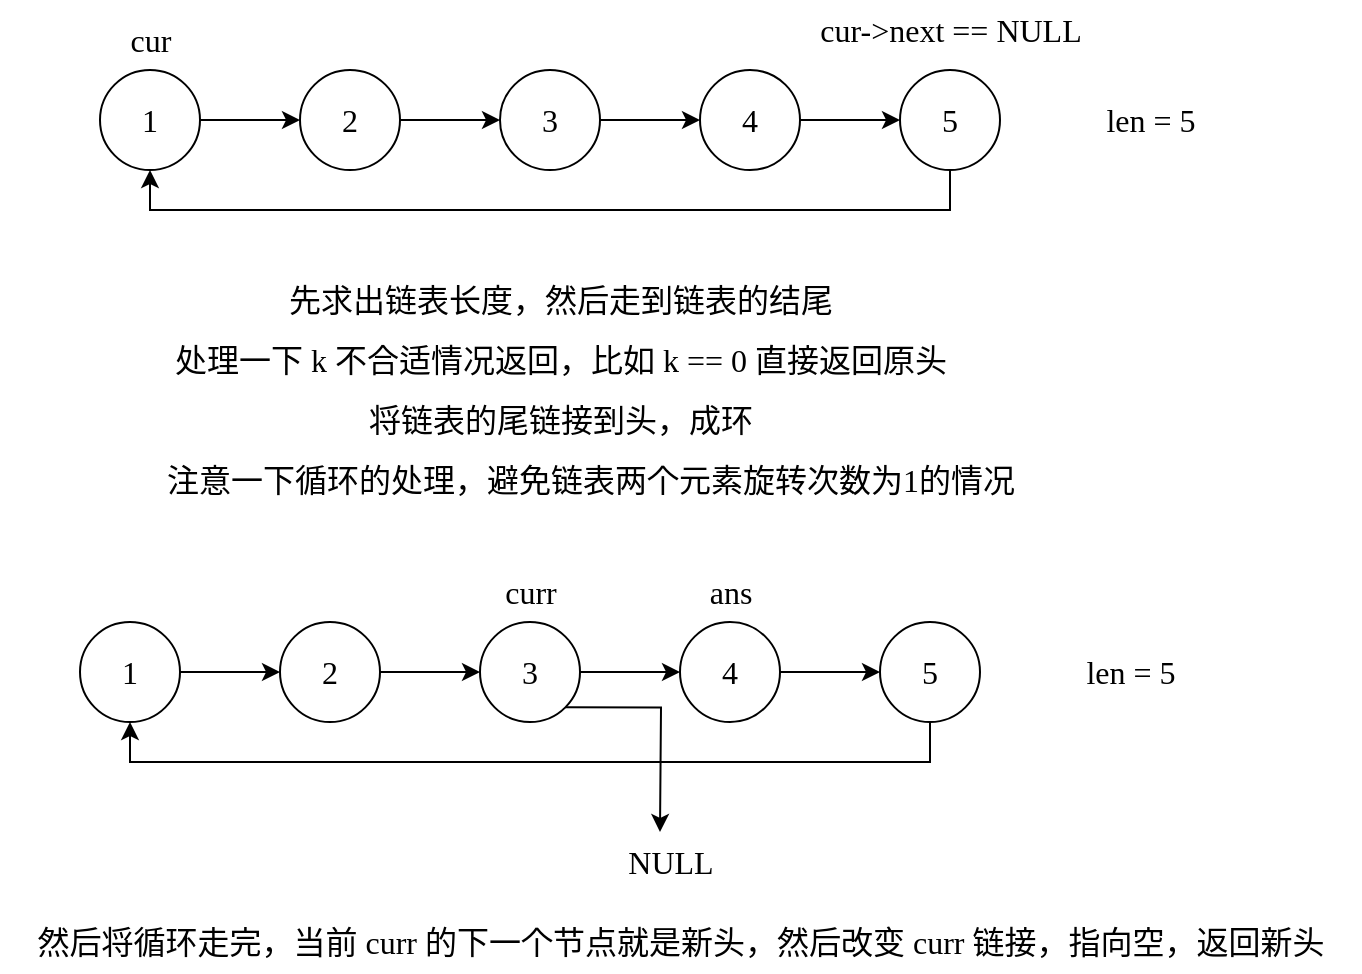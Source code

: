 <mxfile version="20.2.3" type="device"><diagram id="v0E9nZJL-T4KBpENsn3o" name="第 1 页"><mxGraphModel dx="1038" dy="641" grid="1" gridSize="10" guides="1" tooltips="1" connect="1" arrows="1" fold="1" page="1" pageScale="1" pageWidth="1900" pageHeight="5000" math="0" shadow="0"><root><mxCell id="0"/><mxCell id="1" parent="0"/><mxCell id="owNSsWYL3sn9hPyQM_Cm-3" value="" style="edgeStyle=orthogonalEdgeStyle;rounded=0;orthogonalLoop=1;jettySize=auto;html=1;fontFamily=Comic Sans MS;fontSize=16;" edge="1" parent="1" source="owNSsWYL3sn9hPyQM_Cm-4" target="owNSsWYL3sn9hPyQM_Cm-6"><mxGeometry relative="1" as="geometry"/></mxCell><mxCell id="owNSsWYL3sn9hPyQM_Cm-4" value="1" style="ellipse;whiteSpace=wrap;html=1;aspect=fixed;fontSize=16;fontFamily=Comic Sans MS;" vertex="1" parent="1"><mxGeometry x="310" y="240" width="50" height="50" as="geometry"/></mxCell><mxCell id="owNSsWYL3sn9hPyQM_Cm-5" value="" style="edgeStyle=orthogonalEdgeStyle;rounded=0;orthogonalLoop=1;jettySize=auto;html=1;fontFamily=Comic Sans MS;fontSize=16;" edge="1" parent="1" source="owNSsWYL3sn9hPyQM_Cm-6" target="owNSsWYL3sn9hPyQM_Cm-8"><mxGeometry relative="1" as="geometry"/></mxCell><mxCell id="owNSsWYL3sn9hPyQM_Cm-6" value="2" style="ellipse;whiteSpace=wrap;html=1;aspect=fixed;fontSize=16;fontFamily=Comic Sans MS;" vertex="1" parent="1"><mxGeometry x="410" y="240" width="50" height="50" as="geometry"/></mxCell><mxCell id="owNSsWYL3sn9hPyQM_Cm-7" value="" style="edgeStyle=orthogonalEdgeStyle;rounded=0;orthogonalLoop=1;jettySize=auto;html=1;fontFamily=Comic Sans MS;fontSize=16;" edge="1" parent="1" source="owNSsWYL3sn9hPyQM_Cm-8" target="owNSsWYL3sn9hPyQM_Cm-10"><mxGeometry relative="1" as="geometry"/></mxCell><mxCell id="owNSsWYL3sn9hPyQM_Cm-8" value="3" style="ellipse;whiteSpace=wrap;html=1;aspect=fixed;fontSize=16;fontFamily=Comic Sans MS;" vertex="1" parent="1"><mxGeometry x="510" y="240" width="50" height="50" as="geometry"/></mxCell><mxCell id="owNSsWYL3sn9hPyQM_Cm-9" value="" style="edgeStyle=orthogonalEdgeStyle;rounded=0;orthogonalLoop=1;jettySize=auto;html=1;fontFamily=Comic Sans MS;fontSize=16;" edge="1" parent="1" source="owNSsWYL3sn9hPyQM_Cm-10" target="owNSsWYL3sn9hPyQM_Cm-11"><mxGeometry relative="1" as="geometry"/></mxCell><mxCell id="owNSsWYL3sn9hPyQM_Cm-10" value="4" style="ellipse;whiteSpace=wrap;html=1;aspect=fixed;fontSize=16;fontFamily=Comic Sans MS;" vertex="1" parent="1"><mxGeometry x="610" y="240" width="50" height="50" as="geometry"/></mxCell><mxCell id="owNSsWYL3sn9hPyQM_Cm-21" style="edgeStyle=orthogonalEdgeStyle;rounded=0;orthogonalLoop=1;jettySize=auto;html=1;entryX=0.5;entryY=1;entryDx=0;entryDy=0;fontFamily=Comic Sans MS;fontSize=16;" edge="1" parent="1" source="owNSsWYL3sn9hPyQM_Cm-11" target="owNSsWYL3sn9hPyQM_Cm-4"><mxGeometry relative="1" as="geometry"><Array as="points"><mxPoint x="735" y="310"/><mxPoint x="335" y="310"/></Array></mxGeometry></mxCell><mxCell id="owNSsWYL3sn9hPyQM_Cm-11" value="5" style="ellipse;whiteSpace=wrap;html=1;aspect=fixed;fontSize=16;fontFamily=Comic Sans MS;" vertex="1" parent="1"><mxGeometry x="710" y="240" width="50" height="50" as="geometry"/></mxCell><mxCell id="owNSsWYL3sn9hPyQM_Cm-17" value="&lt;font style=&quot;font-size: 16px;&quot; face=&quot;Comic Sans MS&quot;&gt;cur&lt;/font&gt;" style="text;html=1;align=center;verticalAlign=middle;resizable=0;points=[];autosize=1;strokeColor=none;fillColor=none;" vertex="1" parent="1"><mxGeometry x="310" y="210" width="50" height="30" as="geometry"/></mxCell><mxCell id="owNSsWYL3sn9hPyQM_Cm-18" value="先求出链表长度，然后走到链表的结尾" style="text;html=1;align=center;verticalAlign=middle;resizable=0;points=[];autosize=1;strokeColor=none;fillColor=none;fontSize=16;fontFamily=Comic Sans MS;" vertex="1" parent="1"><mxGeometry x="390" y="340" width="300" height="30" as="geometry"/></mxCell><mxCell id="owNSsWYL3sn9hPyQM_Cm-19" value="len = 5" style="text;html=1;align=center;verticalAlign=middle;resizable=0;points=[];autosize=1;strokeColor=none;fillColor=none;fontSize=16;fontFamily=Comic Sans MS;" vertex="1" parent="1"><mxGeometry x="800" y="250" width="70" height="30" as="geometry"/></mxCell><mxCell id="owNSsWYL3sn9hPyQM_Cm-20" value="cur-&amp;gt;next == NULL" style="text;html=1;align=center;verticalAlign=middle;resizable=0;points=[];autosize=1;strokeColor=none;fillColor=none;fontSize=16;fontFamily=Comic Sans MS;" vertex="1" parent="1"><mxGeometry x="655" y="205" width="160" height="30" as="geometry"/></mxCell><mxCell id="owNSsWYL3sn9hPyQM_Cm-22" value="将链表的尾链接到头，成环" style="text;html=1;align=center;verticalAlign=middle;resizable=0;points=[];autosize=1;strokeColor=none;fillColor=none;fontSize=16;fontFamily=Comic Sans MS;" vertex="1" parent="1"><mxGeometry x="430" y="400" width="220" height="30" as="geometry"/></mxCell><mxCell id="owNSsWYL3sn9hPyQM_Cm-23" value="处理一下 k 不合适情况返回，比如 k == 0 直接返回原头" style="text;html=1;align=center;verticalAlign=middle;resizable=0;points=[];autosize=1;strokeColor=none;fillColor=none;fontSize=16;fontFamily=Comic Sans MS;" vertex="1" parent="1"><mxGeometry x="330" y="370" width="420" height="30" as="geometry"/></mxCell><mxCell id="owNSsWYL3sn9hPyQM_Cm-24" value="注意一下循环的处理，避免链表两个元素旋转次数为1的情况" style="text;html=1;align=center;verticalAlign=middle;resizable=0;points=[];autosize=1;strokeColor=none;fillColor=none;fontSize=16;fontFamily=Comic Sans MS;" vertex="1" parent="1"><mxGeometry x="330" y="430" width="450" height="30" as="geometry"/></mxCell><mxCell id="owNSsWYL3sn9hPyQM_Cm-25" value="然后将循环走完，当前 curr 的下一个节点就是新头，然后改变 curr 链接，指向空，返回新头" style="text;html=1;align=center;verticalAlign=middle;resizable=0;points=[];autosize=1;strokeColor=none;fillColor=none;fontSize=16;fontFamily=Comic Sans MS;" vertex="1" parent="1"><mxGeometry x="260" y="661" width="680" height="30" as="geometry"/></mxCell><mxCell id="owNSsWYL3sn9hPyQM_Cm-26" value="" style="edgeStyle=orthogonalEdgeStyle;rounded=0;orthogonalLoop=1;jettySize=auto;html=1;fontFamily=Comic Sans MS;fontSize=16;" edge="1" parent="1" source="owNSsWYL3sn9hPyQM_Cm-27" target="owNSsWYL3sn9hPyQM_Cm-29"><mxGeometry relative="1" as="geometry"/></mxCell><mxCell id="owNSsWYL3sn9hPyQM_Cm-27" value="1" style="ellipse;whiteSpace=wrap;html=1;aspect=fixed;fontSize=16;fontFamily=Comic Sans MS;" vertex="1" parent="1"><mxGeometry x="300" y="516" width="50" height="50" as="geometry"/></mxCell><mxCell id="owNSsWYL3sn9hPyQM_Cm-28" value="" style="edgeStyle=orthogonalEdgeStyle;rounded=0;orthogonalLoop=1;jettySize=auto;html=1;fontFamily=Comic Sans MS;fontSize=16;" edge="1" parent="1" source="owNSsWYL3sn9hPyQM_Cm-29" target="owNSsWYL3sn9hPyQM_Cm-31"><mxGeometry relative="1" as="geometry"/></mxCell><mxCell id="owNSsWYL3sn9hPyQM_Cm-29" value="2" style="ellipse;whiteSpace=wrap;html=1;aspect=fixed;fontSize=16;fontFamily=Comic Sans MS;" vertex="1" parent="1"><mxGeometry x="400" y="516" width="50" height="50" as="geometry"/></mxCell><mxCell id="owNSsWYL3sn9hPyQM_Cm-30" value="" style="edgeStyle=orthogonalEdgeStyle;rounded=0;orthogonalLoop=1;jettySize=auto;html=1;fontFamily=Comic Sans MS;fontSize=16;" edge="1" parent="1" source="owNSsWYL3sn9hPyQM_Cm-31" target="owNSsWYL3sn9hPyQM_Cm-33"><mxGeometry relative="1" as="geometry"/></mxCell><mxCell id="owNSsWYL3sn9hPyQM_Cm-41" style="edgeStyle=orthogonalEdgeStyle;rounded=0;orthogonalLoop=1;jettySize=auto;html=1;exitX=1;exitY=1;exitDx=0;exitDy=0;fontFamily=Comic Sans MS;fontSize=16;" edge="1" parent="1" source="owNSsWYL3sn9hPyQM_Cm-31"><mxGeometry relative="1" as="geometry"><mxPoint x="590" y="621" as="targetPoint"/></mxGeometry></mxCell><mxCell id="owNSsWYL3sn9hPyQM_Cm-31" value="3" style="ellipse;whiteSpace=wrap;html=1;aspect=fixed;fontSize=16;fontFamily=Comic Sans MS;" vertex="1" parent="1"><mxGeometry x="500" y="516" width="50" height="50" as="geometry"/></mxCell><mxCell id="owNSsWYL3sn9hPyQM_Cm-32" value="" style="edgeStyle=orthogonalEdgeStyle;rounded=0;orthogonalLoop=1;jettySize=auto;html=1;fontFamily=Comic Sans MS;fontSize=16;" edge="1" parent="1" source="owNSsWYL3sn9hPyQM_Cm-33" target="owNSsWYL3sn9hPyQM_Cm-35"><mxGeometry relative="1" as="geometry"/></mxCell><mxCell id="owNSsWYL3sn9hPyQM_Cm-33" value="4" style="ellipse;whiteSpace=wrap;html=1;aspect=fixed;fontSize=16;fontFamily=Comic Sans MS;" vertex="1" parent="1"><mxGeometry x="600" y="516" width="50" height="50" as="geometry"/></mxCell><mxCell id="owNSsWYL3sn9hPyQM_Cm-34" style="edgeStyle=orthogonalEdgeStyle;rounded=0;orthogonalLoop=1;jettySize=auto;html=1;entryX=0.5;entryY=1;entryDx=0;entryDy=0;fontFamily=Comic Sans MS;fontSize=16;" edge="1" parent="1" source="owNSsWYL3sn9hPyQM_Cm-35" target="owNSsWYL3sn9hPyQM_Cm-27"><mxGeometry relative="1" as="geometry"><Array as="points"><mxPoint x="725" y="586"/><mxPoint x="325" y="586"/></Array></mxGeometry></mxCell><mxCell id="owNSsWYL3sn9hPyQM_Cm-35" value="5" style="ellipse;whiteSpace=wrap;html=1;aspect=fixed;fontSize=16;fontFamily=Comic Sans MS;" vertex="1" parent="1"><mxGeometry x="700" y="516" width="50" height="50" as="geometry"/></mxCell><mxCell id="owNSsWYL3sn9hPyQM_Cm-37" value="len = 5" style="text;html=1;align=center;verticalAlign=middle;resizable=0;points=[];autosize=1;strokeColor=none;fillColor=none;fontSize=16;fontFamily=Comic Sans MS;" vertex="1" parent="1"><mxGeometry x="790" y="526" width="70" height="30" as="geometry"/></mxCell><mxCell id="owNSsWYL3sn9hPyQM_Cm-39" value="ans" style="text;html=1;align=center;verticalAlign=middle;resizable=0;points=[];autosize=1;strokeColor=none;fillColor=none;fontSize=16;fontFamily=Comic Sans MS;" vertex="1" parent="1"><mxGeometry x="600" y="486" width="50" height="30" as="geometry"/></mxCell><mxCell id="owNSsWYL3sn9hPyQM_Cm-40" value="curr" style="text;html=1;align=center;verticalAlign=middle;resizable=0;points=[];autosize=1;strokeColor=none;fillColor=none;fontSize=16;fontFamily=Comic Sans MS;" vertex="1" parent="1"><mxGeometry x="495" y="486" width="60" height="30" as="geometry"/></mxCell><mxCell id="owNSsWYL3sn9hPyQM_Cm-43" value="NULL" style="text;html=1;align=center;verticalAlign=middle;resizable=0;points=[];autosize=1;strokeColor=none;fillColor=none;fontSize=16;fontFamily=Comic Sans MS;" vertex="1" parent="1"><mxGeometry x="560" y="621" width="70" height="30" as="geometry"/></mxCell></root></mxGraphModel></diagram></mxfile>